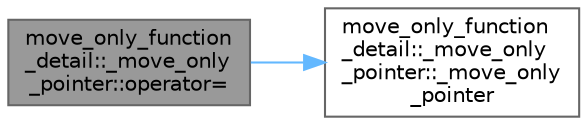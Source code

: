 digraph "move_only_function_detail::_move_only_pointer::operator="
{
 // LATEX_PDF_SIZE
  bgcolor="transparent";
  edge [fontname=Helvetica,fontsize=10,labelfontname=Helvetica,labelfontsize=10];
  node [fontname=Helvetica,fontsize=10,shape=box,height=0.2,width=0.4];
  rankdir="LR";
  Node1 [id="Node000001",label="move_only_function\l_detail::_move_only\l_pointer::operator=",height=0.2,width=0.4,color="gray40", fillcolor="grey60", style="filled", fontcolor="black",tooltip=" "];
  Node1 -> Node2 [id="edge1_Node000001_Node000002",color="steelblue1",style="solid",tooltip=" "];
  Node2 [id="Node000002",label="move_only_function\l_detail::_move_only\l_pointer::_move_only\l_pointer",height=0.2,width=0.4,color="grey40", fillcolor="white", style="filled",URL="$structmove__only__function__detail_1_1__move__only__pointer.html#a275d6ffa30c06ad606ea2d150bf36545",tooltip=" "];
}
